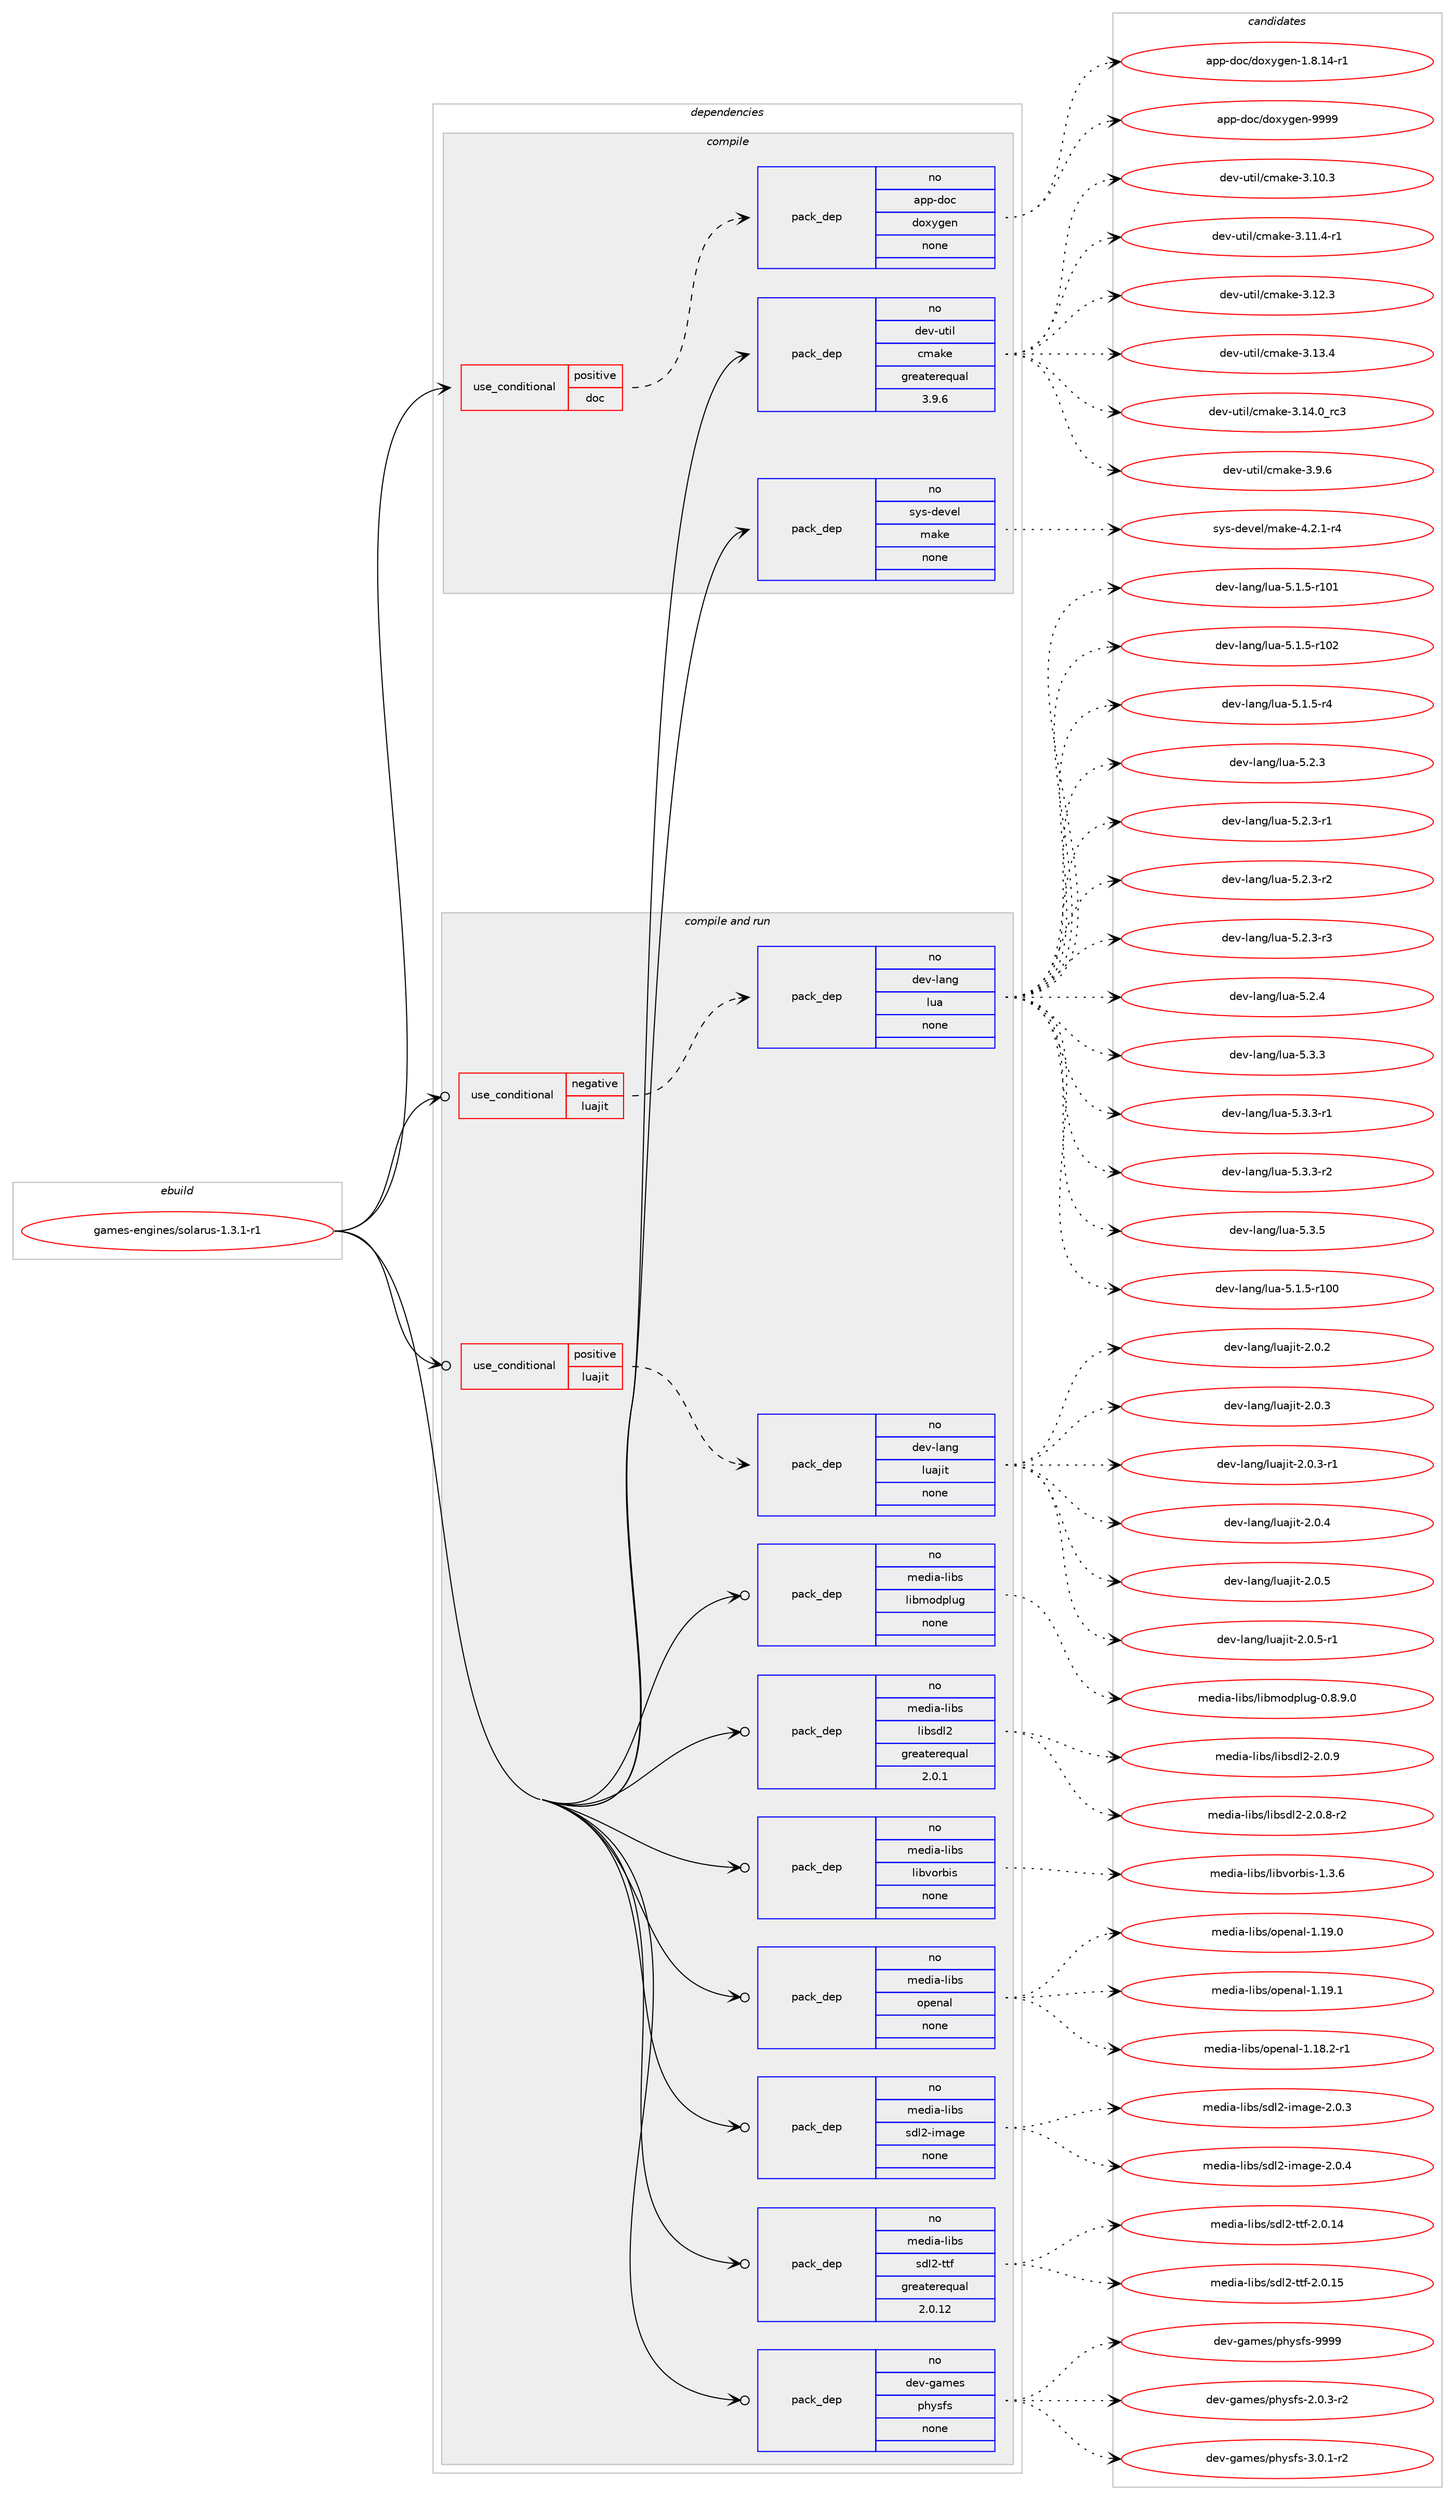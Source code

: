 digraph prolog {

# *************
# Graph options
# *************

newrank=true;
concentrate=true;
compound=true;
graph [rankdir=LR,fontname=Helvetica,fontsize=10,ranksep=1.5];#, ranksep=2.5, nodesep=0.2];
edge  [arrowhead=vee];
node  [fontname=Helvetica,fontsize=10];

# **********
# The ebuild
# **********

subgraph cluster_leftcol {
color=gray;
rank=same;
label=<<i>ebuild</i>>;
id [label="games-engines/solarus-1.3.1-r1", color=red, width=4, href="../games-engines/solarus-1.3.1-r1.svg"];
}

# ****************
# The dependencies
# ****************

subgraph cluster_midcol {
color=gray;
label=<<i>dependencies</i>>;
subgraph cluster_compile {
fillcolor="#eeeeee";
style=filled;
label=<<i>compile</i>>;
subgraph cond426472 {
dependency1556824 [label=<<TABLE BORDER="0" CELLBORDER="1" CELLSPACING="0" CELLPADDING="4"><TR><TD ROWSPAN="3" CELLPADDING="10">use_conditional</TD></TR><TR><TD>positive</TD></TR><TR><TD>doc</TD></TR></TABLE>>, shape=none, color=red];
subgraph pack1106491 {
dependency1556825 [label=<<TABLE BORDER="0" CELLBORDER="1" CELLSPACING="0" CELLPADDING="4" WIDTH="220"><TR><TD ROWSPAN="6" CELLPADDING="30">pack_dep</TD></TR><TR><TD WIDTH="110">no</TD></TR><TR><TD>app-doc</TD></TR><TR><TD>doxygen</TD></TR><TR><TD>none</TD></TR><TR><TD></TD></TR></TABLE>>, shape=none, color=blue];
}
dependency1556824:e -> dependency1556825:w [weight=20,style="dashed",arrowhead="vee"];
}
id:e -> dependency1556824:w [weight=20,style="solid",arrowhead="vee"];
subgraph pack1106492 {
dependency1556826 [label=<<TABLE BORDER="0" CELLBORDER="1" CELLSPACING="0" CELLPADDING="4" WIDTH="220"><TR><TD ROWSPAN="6" CELLPADDING="30">pack_dep</TD></TR><TR><TD WIDTH="110">no</TD></TR><TR><TD>dev-util</TD></TR><TR><TD>cmake</TD></TR><TR><TD>greaterequal</TD></TR><TR><TD>3.9.6</TD></TR></TABLE>>, shape=none, color=blue];
}
id:e -> dependency1556826:w [weight=20,style="solid",arrowhead="vee"];
subgraph pack1106493 {
dependency1556827 [label=<<TABLE BORDER="0" CELLBORDER="1" CELLSPACING="0" CELLPADDING="4" WIDTH="220"><TR><TD ROWSPAN="6" CELLPADDING="30">pack_dep</TD></TR><TR><TD WIDTH="110">no</TD></TR><TR><TD>sys-devel</TD></TR><TR><TD>make</TD></TR><TR><TD>none</TD></TR><TR><TD></TD></TR></TABLE>>, shape=none, color=blue];
}
id:e -> dependency1556827:w [weight=20,style="solid",arrowhead="vee"];
}
subgraph cluster_compileandrun {
fillcolor="#eeeeee";
style=filled;
label=<<i>compile and run</i>>;
subgraph cond426473 {
dependency1556828 [label=<<TABLE BORDER="0" CELLBORDER="1" CELLSPACING="0" CELLPADDING="4"><TR><TD ROWSPAN="3" CELLPADDING="10">use_conditional</TD></TR><TR><TD>negative</TD></TR><TR><TD>luajit</TD></TR></TABLE>>, shape=none, color=red];
subgraph pack1106494 {
dependency1556829 [label=<<TABLE BORDER="0" CELLBORDER="1" CELLSPACING="0" CELLPADDING="4" WIDTH="220"><TR><TD ROWSPAN="6" CELLPADDING="30">pack_dep</TD></TR><TR><TD WIDTH="110">no</TD></TR><TR><TD>dev-lang</TD></TR><TR><TD>lua</TD></TR><TR><TD>none</TD></TR><TR><TD></TD></TR></TABLE>>, shape=none, color=blue];
}
dependency1556828:e -> dependency1556829:w [weight=20,style="dashed",arrowhead="vee"];
}
id:e -> dependency1556828:w [weight=20,style="solid",arrowhead="odotvee"];
subgraph cond426474 {
dependency1556830 [label=<<TABLE BORDER="0" CELLBORDER="1" CELLSPACING="0" CELLPADDING="4"><TR><TD ROWSPAN="3" CELLPADDING="10">use_conditional</TD></TR><TR><TD>positive</TD></TR><TR><TD>luajit</TD></TR></TABLE>>, shape=none, color=red];
subgraph pack1106495 {
dependency1556831 [label=<<TABLE BORDER="0" CELLBORDER="1" CELLSPACING="0" CELLPADDING="4" WIDTH="220"><TR><TD ROWSPAN="6" CELLPADDING="30">pack_dep</TD></TR><TR><TD WIDTH="110">no</TD></TR><TR><TD>dev-lang</TD></TR><TR><TD>luajit</TD></TR><TR><TD>none</TD></TR><TR><TD></TD></TR></TABLE>>, shape=none, color=blue];
}
dependency1556830:e -> dependency1556831:w [weight=20,style="dashed",arrowhead="vee"];
}
id:e -> dependency1556830:w [weight=20,style="solid",arrowhead="odotvee"];
subgraph pack1106496 {
dependency1556832 [label=<<TABLE BORDER="0" CELLBORDER="1" CELLSPACING="0" CELLPADDING="4" WIDTH="220"><TR><TD ROWSPAN="6" CELLPADDING="30">pack_dep</TD></TR><TR><TD WIDTH="110">no</TD></TR><TR><TD>dev-games</TD></TR><TR><TD>physfs</TD></TR><TR><TD>none</TD></TR><TR><TD></TD></TR></TABLE>>, shape=none, color=blue];
}
id:e -> dependency1556832:w [weight=20,style="solid",arrowhead="odotvee"];
subgraph pack1106497 {
dependency1556833 [label=<<TABLE BORDER="0" CELLBORDER="1" CELLSPACING="0" CELLPADDING="4" WIDTH="220"><TR><TD ROWSPAN="6" CELLPADDING="30">pack_dep</TD></TR><TR><TD WIDTH="110">no</TD></TR><TR><TD>media-libs</TD></TR><TR><TD>libmodplug</TD></TR><TR><TD>none</TD></TR><TR><TD></TD></TR></TABLE>>, shape=none, color=blue];
}
id:e -> dependency1556833:w [weight=20,style="solid",arrowhead="odotvee"];
subgraph pack1106498 {
dependency1556834 [label=<<TABLE BORDER="0" CELLBORDER="1" CELLSPACING="0" CELLPADDING="4" WIDTH="220"><TR><TD ROWSPAN="6" CELLPADDING="30">pack_dep</TD></TR><TR><TD WIDTH="110">no</TD></TR><TR><TD>media-libs</TD></TR><TR><TD>libsdl2</TD></TR><TR><TD>greaterequal</TD></TR><TR><TD>2.0.1</TD></TR></TABLE>>, shape=none, color=blue];
}
id:e -> dependency1556834:w [weight=20,style="solid",arrowhead="odotvee"];
subgraph pack1106499 {
dependency1556835 [label=<<TABLE BORDER="0" CELLBORDER="1" CELLSPACING="0" CELLPADDING="4" WIDTH="220"><TR><TD ROWSPAN="6" CELLPADDING="30">pack_dep</TD></TR><TR><TD WIDTH="110">no</TD></TR><TR><TD>media-libs</TD></TR><TR><TD>libvorbis</TD></TR><TR><TD>none</TD></TR><TR><TD></TD></TR></TABLE>>, shape=none, color=blue];
}
id:e -> dependency1556835:w [weight=20,style="solid",arrowhead="odotvee"];
subgraph pack1106500 {
dependency1556836 [label=<<TABLE BORDER="0" CELLBORDER="1" CELLSPACING="0" CELLPADDING="4" WIDTH="220"><TR><TD ROWSPAN="6" CELLPADDING="30">pack_dep</TD></TR><TR><TD WIDTH="110">no</TD></TR><TR><TD>media-libs</TD></TR><TR><TD>openal</TD></TR><TR><TD>none</TD></TR><TR><TD></TD></TR></TABLE>>, shape=none, color=blue];
}
id:e -> dependency1556836:w [weight=20,style="solid",arrowhead="odotvee"];
subgraph pack1106501 {
dependency1556837 [label=<<TABLE BORDER="0" CELLBORDER="1" CELLSPACING="0" CELLPADDING="4" WIDTH="220"><TR><TD ROWSPAN="6" CELLPADDING="30">pack_dep</TD></TR><TR><TD WIDTH="110">no</TD></TR><TR><TD>media-libs</TD></TR><TR><TD>sdl2-image</TD></TR><TR><TD>none</TD></TR><TR><TD></TD></TR></TABLE>>, shape=none, color=blue];
}
id:e -> dependency1556837:w [weight=20,style="solid",arrowhead="odotvee"];
subgraph pack1106502 {
dependency1556838 [label=<<TABLE BORDER="0" CELLBORDER="1" CELLSPACING="0" CELLPADDING="4" WIDTH="220"><TR><TD ROWSPAN="6" CELLPADDING="30">pack_dep</TD></TR><TR><TD WIDTH="110">no</TD></TR><TR><TD>media-libs</TD></TR><TR><TD>sdl2-ttf</TD></TR><TR><TD>greaterequal</TD></TR><TR><TD>2.0.12</TD></TR></TABLE>>, shape=none, color=blue];
}
id:e -> dependency1556838:w [weight=20,style="solid",arrowhead="odotvee"];
}
subgraph cluster_run {
fillcolor="#eeeeee";
style=filled;
label=<<i>run</i>>;
}
}

# **************
# The candidates
# **************

subgraph cluster_choices {
rank=same;
color=gray;
label=<<i>candidates</i>>;

subgraph choice1106491 {
color=black;
nodesep=1;
choice97112112451001119947100111120121103101110454946564649524511449 [label="app-doc/doxygen-1.8.14-r1", color=red, width=4,href="../app-doc/doxygen-1.8.14-r1.svg"];
choice971121124510011199471001111201211031011104557575757 [label="app-doc/doxygen-9999", color=red, width=4,href="../app-doc/doxygen-9999.svg"];
dependency1556825:e -> choice97112112451001119947100111120121103101110454946564649524511449:w [style=dotted,weight="100"];
dependency1556825:e -> choice971121124510011199471001111201211031011104557575757:w [style=dotted,weight="100"];
}
subgraph choice1106492 {
color=black;
nodesep=1;
choice1001011184511711610510847991099710710145514649484651 [label="dev-util/cmake-3.10.3", color=red, width=4,href="../dev-util/cmake-3.10.3.svg"];
choice10010111845117116105108479910997107101455146494946524511449 [label="dev-util/cmake-3.11.4-r1", color=red, width=4,href="../dev-util/cmake-3.11.4-r1.svg"];
choice1001011184511711610510847991099710710145514649504651 [label="dev-util/cmake-3.12.3", color=red, width=4,href="../dev-util/cmake-3.12.3.svg"];
choice1001011184511711610510847991099710710145514649514652 [label="dev-util/cmake-3.13.4", color=red, width=4,href="../dev-util/cmake-3.13.4.svg"];
choice1001011184511711610510847991099710710145514649524648951149951 [label="dev-util/cmake-3.14.0_rc3", color=red, width=4,href="../dev-util/cmake-3.14.0_rc3.svg"];
choice10010111845117116105108479910997107101455146574654 [label="dev-util/cmake-3.9.6", color=red, width=4,href="../dev-util/cmake-3.9.6.svg"];
dependency1556826:e -> choice1001011184511711610510847991099710710145514649484651:w [style=dotted,weight="100"];
dependency1556826:e -> choice10010111845117116105108479910997107101455146494946524511449:w [style=dotted,weight="100"];
dependency1556826:e -> choice1001011184511711610510847991099710710145514649504651:w [style=dotted,weight="100"];
dependency1556826:e -> choice1001011184511711610510847991099710710145514649514652:w [style=dotted,weight="100"];
dependency1556826:e -> choice1001011184511711610510847991099710710145514649524648951149951:w [style=dotted,weight="100"];
dependency1556826:e -> choice10010111845117116105108479910997107101455146574654:w [style=dotted,weight="100"];
}
subgraph choice1106493 {
color=black;
nodesep=1;
choice1151211154510010111810110847109971071014552465046494511452 [label="sys-devel/make-4.2.1-r4", color=red, width=4,href="../sys-devel/make-4.2.1-r4.svg"];
dependency1556827:e -> choice1151211154510010111810110847109971071014552465046494511452:w [style=dotted,weight="100"];
}
subgraph choice1106494 {
color=black;
nodesep=1;
choice1001011184510897110103471081179745534649465345114494848 [label="dev-lang/lua-5.1.5-r100", color=red, width=4,href="../dev-lang/lua-5.1.5-r100.svg"];
choice1001011184510897110103471081179745534649465345114494849 [label="dev-lang/lua-5.1.5-r101", color=red, width=4,href="../dev-lang/lua-5.1.5-r101.svg"];
choice1001011184510897110103471081179745534649465345114494850 [label="dev-lang/lua-5.1.5-r102", color=red, width=4,href="../dev-lang/lua-5.1.5-r102.svg"];
choice100101118451089711010347108117974553464946534511452 [label="dev-lang/lua-5.1.5-r4", color=red, width=4,href="../dev-lang/lua-5.1.5-r4.svg"];
choice10010111845108971101034710811797455346504651 [label="dev-lang/lua-5.2.3", color=red, width=4,href="../dev-lang/lua-5.2.3.svg"];
choice100101118451089711010347108117974553465046514511449 [label="dev-lang/lua-5.2.3-r1", color=red, width=4,href="../dev-lang/lua-5.2.3-r1.svg"];
choice100101118451089711010347108117974553465046514511450 [label="dev-lang/lua-5.2.3-r2", color=red, width=4,href="../dev-lang/lua-5.2.3-r2.svg"];
choice100101118451089711010347108117974553465046514511451 [label="dev-lang/lua-5.2.3-r3", color=red, width=4,href="../dev-lang/lua-5.2.3-r3.svg"];
choice10010111845108971101034710811797455346504652 [label="dev-lang/lua-5.2.4", color=red, width=4,href="../dev-lang/lua-5.2.4.svg"];
choice10010111845108971101034710811797455346514651 [label="dev-lang/lua-5.3.3", color=red, width=4,href="../dev-lang/lua-5.3.3.svg"];
choice100101118451089711010347108117974553465146514511449 [label="dev-lang/lua-5.3.3-r1", color=red, width=4,href="../dev-lang/lua-5.3.3-r1.svg"];
choice100101118451089711010347108117974553465146514511450 [label="dev-lang/lua-5.3.3-r2", color=red, width=4,href="../dev-lang/lua-5.3.3-r2.svg"];
choice10010111845108971101034710811797455346514653 [label="dev-lang/lua-5.3.5", color=red, width=4,href="../dev-lang/lua-5.3.5.svg"];
dependency1556829:e -> choice1001011184510897110103471081179745534649465345114494848:w [style=dotted,weight="100"];
dependency1556829:e -> choice1001011184510897110103471081179745534649465345114494849:w [style=dotted,weight="100"];
dependency1556829:e -> choice1001011184510897110103471081179745534649465345114494850:w [style=dotted,weight="100"];
dependency1556829:e -> choice100101118451089711010347108117974553464946534511452:w [style=dotted,weight="100"];
dependency1556829:e -> choice10010111845108971101034710811797455346504651:w [style=dotted,weight="100"];
dependency1556829:e -> choice100101118451089711010347108117974553465046514511449:w [style=dotted,weight="100"];
dependency1556829:e -> choice100101118451089711010347108117974553465046514511450:w [style=dotted,weight="100"];
dependency1556829:e -> choice100101118451089711010347108117974553465046514511451:w [style=dotted,weight="100"];
dependency1556829:e -> choice10010111845108971101034710811797455346504652:w [style=dotted,weight="100"];
dependency1556829:e -> choice10010111845108971101034710811797455346514651:w [style=dotted,weight="100"];
dependency1556829:e -> choice100101118451089711010347108117974553465146514511449:w [style=dotted,weight="100"];
dependency1556829:e -> choice100101118451089711010347108117974553465146514511450:w [style=dotted,weight="100"];
dependency1556829:e -> choice10010111845108971101034710811797455346514653:w [style=dotted,weight="100"];
}
subgraph choice1106495 {
color=black;
nodesep=1;
choice10010111845108971101034710811797106105116455046484650 [label="dev-lang/luajit-2.0.2", color=red, width=4,href="../dev-lang/luajit-2.0.2.svg"];
choice10010111845108971101034710811797106105116455046484651 [label="dev-lang/luajit-2.0.3", color=red, width=4,href="../dev-lang/luajit-2.0.3.svg"];
choice100101118451089711010347108117971061051164550464846514511449 [label="dev-lang/luajit-2.0.3-r1", color=red, width=4,href="../dev-lang/luajit-2.0.3-r1.svg"];
choice10010111845108971101034710811797106105116455046484652 [label="dev-lang/luajit-2.0.4", color=red, width=4,href="../dev-lang/luajit-2.0.4.svg"];
choice10010111845108971101034710811797106105116455046484653 [label="dev-lang/luajit-2.0.5", color=red, width=4,href="../dev-lang/luajit-2.0.5.svg"];
choice100101118451089711010347108117971061051164550464846534511449 [label="dev-lang/luajit-2.0.5-r1", color=red, width=4,href="../dev-lang/luajit-2.0.5-r1.svg"];
dependency1556831:e -> choice10010111845108971101034710811797106105116455046484650:w [style=dotted,weight="100"];
dependency1556831:e -> choice10010111845108971101034710811797106105116455046484651:w [style=dotted,weight="100"];
dependency1556831:e -> choice100101118451089711010347108117971061051164550464846514511449:w [style=dotted,weight="100"];
dependency1556831:e -> choice10010111845108971101034710811797106105116455046484652:w [style=dotted,weight="100"];
dependency1556831:e -> choice10010111845108971101034710811797106105116455046484653:w [style=dotted,weight="100"];
dependency1556831:e -> choice100101118451089711010347108117971061051164550464846534511449:w [style=dotted,weight="100"];
}
subgraph choice1106496 {
color=black;
nodesep=1;
choice1001011184510397109101115471121041211151021154550464846514511450 [label="dev-games/physfs-2.0.3-r2", color=red, width=4,href="../dev-games/physfs-2.0.3-r2.svg"];
choice1001011184510397109101115471121041211151021154551464846494511450 [label="dev-games/physfs-3.0.1-r2", color=red, width=4,href="../dev-games/physfs-3.0.1-r2.svg"];
choice1001011184510397109101115471121041211151021154557575757 [label="dev-games/physfs-9999", color=red, width=4,href="../dev-games/physfs-9999.svg"];
dependency1556832:e -> choice1001011184510397109101115471121041211151021154550464846514511450:w [style=dotted,weight="100"];
dependency1556832:e -> choice1001011184510397109101115471121041211151021154551464846494511450:w [style=dotted,weight="100"];
dependency1556832:e -> choice1001011184510397109101115471121041211151021154557575757:w [style=dotted,weight="100"];
}
subgraph choice1106497 {
color=black;
nodesep=1;
choice10910110010597451081059811547108105981091111001121081171034548465646574648 [label="media-libs/libmodplug-0.8.9.0", color=red, width=4,href="../media-libs/libmodplug-0.8.9.0.svg"];
dependency1556833:e -> choice10910110010597451081059811547108105981091111001121081171034548465646574648:w [style=dotted,weight="100"];
}
subgraph choice1106498 {
color=black;
nodesep=1;
choice1091011001059745108105981154710810598115100108504550464846564511450 [label="media-libs/libsdl2-2.0.8-r2", color=red, width=4,href="../media-libs/libsdl2-2.0.8-r2.svg"];
choice109101100105974510810598115471081059811510010850455046484657 [label="media-libs/libsdl2-2.0.9", color=red, width=4,href="../media-libs/libsdl2-2.0.9.svg"];
dependency1556834:e -> choice1091011001059745108105981154710810598115100108504550464846564511450:w [style=dotted,weight="100"];
dependency1556834:e -> choice109101100105974510810598115471081059811510010850455046484657:w [style=dotted,weight="100"];
}
subgraph choice1106499 {
color=black;
nodesep=1;
choice109101100105974510810598115471081059811811111498105115454946514654 [label="media-libs/libvorbis-1.3.6", color=red, width=4,href="../media-libs/libvorbis-1.3.6.svg"];
dependency1556835:e -> choice109101100105974510810598115471081059811811111498105115454946514654:w [style=dotted,weight="100"];
}
subgraph choice1106500 {
color=black;
nodesep=1;
choice1091011001059745108105981154711111210111097108454946495646504511449 [label="media-libs/openal-1.18.2-r1", color=red, width=4,href="../media-libs/openal-1.18.2-r1.svg"];
choice109101100105974510810598115471111121011109710845494649574648 [label="media-libs/openal-1.19.0", color=red, width=4,href="../media-libs/openal-1.19.0.svg"];
choice109101100105974510810598115471111121011109710845494649574649 [label="media-libs/openal-1.19.1", color=red, width=4,href="../media-libs/openal-1.19.1.svg"];
dependency1556836:e -> choice1091011001059745108105981154711111210111097108454946495646504511449:w [style=dotted,weight="100"];
dependency1556836:e -> choice109101100105974510810598115471111121011109710845494649574648:w [style=dotted,weight="100"];
dependency1556836:e -> choice109101100105974510810598115471111121011109710845494649574649:w [style=dotted,weight="100"];
}
subgraph choice1106501 {
color=black;
nodesep=1;
choice10910110010597451081059811547115100108504510510997103101455046484651 [label="media-libs/sdl2-image-2.0.3", color=red, width=4,href="../media-libs/sdl2-image-2.0.3.svg"];
choice10910110010597451081059811547115100108504510510997103101455046484652 [label="media-libs/sdl2-image-2.0.4", color=red, width=4,href="../media-libs/sdl2-image-2.0.4.svg"];
dependency1556837:e -> choice10910110010597451081059811547115100108504510510997103101455046484651:w [style=dotted,weight="100"];
dependency1556837:e -> choice10910110010597451081059811547115100108504510510997103101455046484652:w [style=dotted,weight="100"];
}
subgraph choice1106502 {
color=black;
nodesep=1;
choice10910110010597451081059811547115100108504511611610245504648464952 [label="media-libs/sdl2-ttf-2.0.14", color=red, width=4,href="../media-libs/sdl2-ttf-2.0.14.svg"];
choice10910110010597451081059811547115100108504511611610245504648464953 [label="media-libs/sdl2-ttf-2.0.15", color=red, width=4,href="../media-libs/sdl2-ttf-2.0.15.svg"];
dependency1556838:e -> choice10910110010597451081059811547115100108504511611610245504648464952:w [style=dotted,weight="100"];
dependency1556838:e -> choice10910110010597451081059811547115100108504511611610245504648464953:w [style=dotted,weight="100"];
}
}

}
